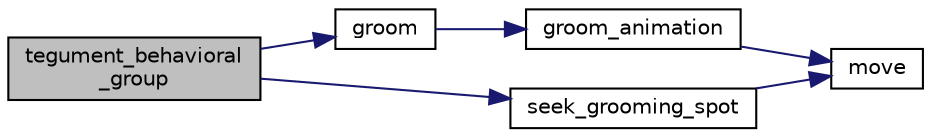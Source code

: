 digraph "tegument_behavioral_group"
{
 // LATEX_PDF_SIZE
  edge [fontname="Helvetica",fontsize="10",labelfontname="Helvetica",labelfontsize="10"];
  node [fontname="Helvetica",fontsize="10",shape=record];
  rankdir="LR";
  Node1 [label="tegument_behavioral\l_group",height=0.2,width=0.4,color="black", fillcolor="grey75", style="filled", fontcolor="black",tooltip="function that select sub-behavioral group for tegument"];
  Node1 -> Node2 [color="midnightblue",fontsize="10",style="solid",fontname="Helvetica"];
  Node2 [label="groom",height=0.2,width=0.4,color="black", fillcolor="white", style="filled",URL="$model_8c.html#a059df531c8f30b7a8700a6b1209fd666",tooltip="function that increase physiological tegument variable"];
  Node2 -> Node3 [color="midnightblue",fontsize="10",style="solid",fontname="Helvetica"];
  Node3 [label="groom_animation",height=0.2,width=0.4,color="black", fillcolor="white", style="filled",URL="$model_8c.html#a1ae2fb5c7962e93ebf2074037de03226",tooltip="function that make a grooming animation"];
  Node3 -> Node4 [color="midnightblue",fontsize="10",style="solid",fontname="Helvetica"];
  Node4 [label="move",height=0.2,width=0.4,color="black", fillcolor="white", style="filled",URL="$model_8c.html#a22159ec5786bcd0c518d86dc97d44b4e",tooltip="function to make robot move"];
  Node1 -> Node5 [color="midnightblue",fontsize="10",style="solid",fontname="Helvetica"];
  Node5 [label="seek_grooming_spot",height=0.2,width=0.4,color="black", fillcolor="white", style="filled",URL="$model_8c.html#a23bae2c9f13446680670ca6f98121f22",tooltip="function that select send mootor control for groooming spot seeking"];
  Node5 -> Node4 [color="midnightblue",fontsize="10",style="solid",fontname="Helvetica"];
}
